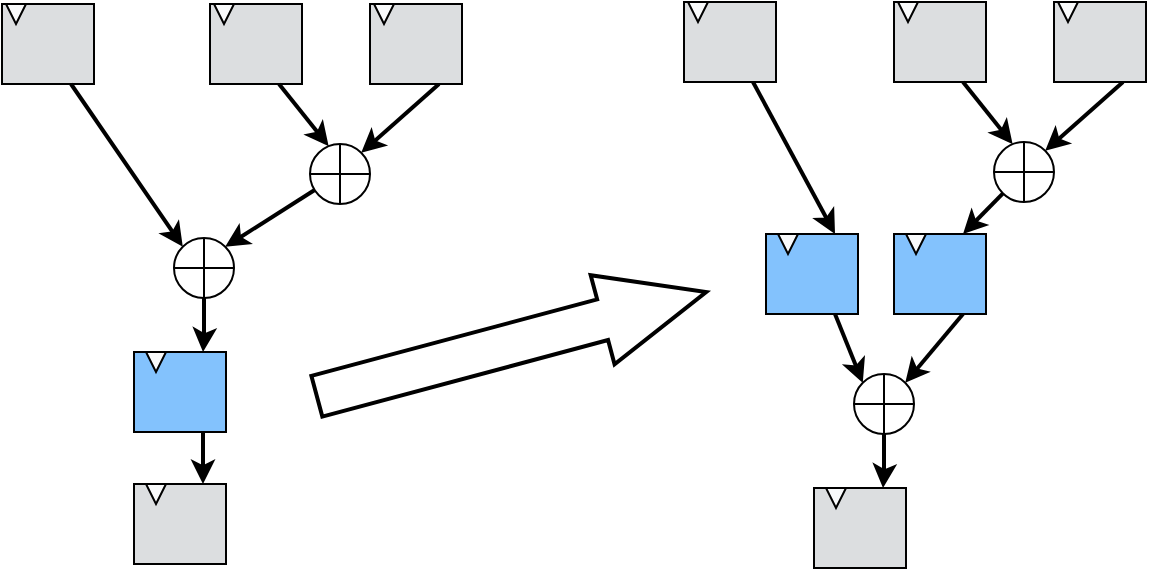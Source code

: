 <mxfile version="27.2.0">
  <diagram name="Page-1" id="GGiwzC2kcz40tZHkrUR2">
    <mxGraphModel dx="1102" dy="722" grid="1" gridSize="10" guides="1" tooltips="1" connect="1" arrows="1" fold="1" page="1" pageScale="1" pageWidth="600" pageHeight="500" math="0" shadow="0">
      <root>
        <mxCell id="0" />
        <mxCell id="1" parent="0" />
        <mxCell id="gqStxiazf_5-via12ryT-68" value="" style="shape=singleArrow;whiteSpace=wrap;html=1;arrowWidth=0.457;arrowSize=0.266;rotation=-15;strokeWidth=2;" vertex="1" parent="1">
          <mxGeometry x="179" y="182" width="201.51" height="46.12" as="geometry" />
        </mxCell>
        <mxCell id="gqStxiazf_5-via12ryT-11" style="rounded=0;orthogonalLoop=1;jettySize=auto;html=1;exitX=1;exitY=0.25;exitDx=0;exitDy=0;entryX=0;entryY=0;entryDx=0;entryDy=0;strokeWidth=2;" edge="1" parent="1" source="gqStxiazf_5-via12ryT-1" target="gqStxiazf_5-via12ryT-10">
          <mxGeometry relative="1" as="geometry" />
        </mxCell>
        <mxCell id="gqStxiazf_5-via12ryT-1" value="" style="rounded=0;whiteSpace=wrap;html=1;fillColor=light-dark(#dcdee0, #121212);container=0;rotation=90;" vertex="1" parent="1">
          <mxGeometry x="212" y="32" width="40" height="46" as="geometry" />
        </mxCell>
        <mxCell id="gqStxiazf_5-via12ryT-2" value="" style="triangle;whiteSpace=wrap;html=1;strokeWidth=1;fillColor=light-dark(#f9fafb, #1d293b);strokeColor=#000000;fontFamily=Times New Roman;container=0;rotation=90;" vertex="1" parent="1">
          <mxGeometry x="211" y="35" width="10" height="10" as="geometry" />
        </mxCell>
        <mxCell id="gqStxiazf_5-via12ryT-4" value="" style="rounded=0;whiteSpace=wrap;html=1;fillColor=light-dark(#dcdee0, #121212);container=0;rotation=90;" vertex="1" parent="1">
          <mxGeometry x="132" y="32" width="40" height="46" as="geometry" />
        </mxCell>
        <mxCell id="gqStxiazf_5-via12ryT-5" value="" style="triangle;whiteSpace=wrap;html=1;strokeWidth=1;fillColor=light-dark(#f9fafb, #1d293b);strokeColor=#000000;fontFamily=Times New Roman;container=0;rotation=90;" vertex="1" parent="1">
          <mxGeometry x="131" y="35" width="10" height="10" as="geometry" />
        </mxCell>
        <mxCell id="gqStxiazf_5-via12ryT-8" value="" style="rounded=0;whiteSpace=wrap;html=1;fillColor=light-dark(#dcdee0, #121212);container=0;rotation=90;" vertex="1" parent="1">
          <mxGeometry x="28" y="32" width="40" height="46" as="geometry" />
        </mxCell>
        <mxCell id="gqStxiazf_5-via12ryT-9" value="" style="triangle;whiteSpace=wrap;html=1;strokeWidth=1;fillColor=light-dark(#f9fafb, #1d293b);strokeColor=#000000;fontFamily=Times New Roman;container=0;rotation=90;" vertex="1" parent="1">
          <mxGeometry x="27" y="35" width="10" height="10" as="geometry" />
        </mxCell>
        <mxCell id="gqStxiazf_5-via12ryT-14" style="rounded=0;orthogonalLoop=1;jettySize=auto;html=1;entryX=0;entryY=0;entryDx=0;entryDy=0;strokeWidth=2;" edge="1" parent="1" source="gqStxiazf_5-via12ryT-10" target="gqStxiazf_5-via12ryT-13">
          <mxGeometry relative="1" as="geometry" />
        </mxCell>
        <mxCell id="gqStxiazf_5-via12ryT-10" value="" style="shape=orEllipse;perimeter=ellipsePerimeter;whiteSpace=wrap;html=1;backgroundOutline=1;rotation=90;" vertex="1" parent="1">
          <mxGeometry x="179" y="105" width="30" height="30" as="geometry" />
        </mxCell>
        <mxCell id="gqStxiazf_5-via12ryT-12" style="rounded=0;orthogonalLoop=1;jettySize=auto;html=1;exitX=1;exitY=0.25;exitDx=0;exitDy=0;entryX=0.037;entryY=0.689;entryDx=0;entryDy=0;entryPerimeter=0;strokeWidth=2;" edge="1" parent="1" source="gqStxiazf_5-via12ryT-4" target="gqStxiazf_5-via12ryT-10">
          <mxGeometry relative="1" as="geometry" />
        </mxCell>
        <mxCell id="gqStxiazf_5-via12ryT-18" style="edgeStyle=orthogonalEdgeStyle;rounded=0;orthogonalLoop=1;jettySize=auto;html=1;entryX=0;entryY=0.25;entryDx=0;entryDy=0;strokeWidth=2;" edge="1" parent="1" source="gqStxiazf_5-via12ryT-13" target="gqStxiazf_5-via12ryT-16">
          <mxGeometry relative="1" as="geometry">
            <mxPoint x="126" y="212" as="targetPoint" />
          </mxGeometry>
        </mxCell>
        <mxCell id="gqStxiazf_5-via12ryT-13" value="" style="shape=orEllipse;perimeter=ellipsePerimeter;whiteSpace=wrap;html=1;backgroundOutline=1;rotation=90;" vertex="1" parent="1">
          <mxGeometry x="111" y="152" width="30" height="30" as="geometry" />
        </mxCell>
        <mxCell id="gqStxiazf_5-via12ryT-15" style="rounded=0;orthogonalLoop=1;jettySize=auto;html=1;exitX=1;exitY=0.25;exitDx=0;exitDy=0;entryX=0;entryY=1;entryDx=0;entryDy=0;strokeWidth=2;" edge="1" parent="1" source="gqStxiazf_5-via12ryT-8" target="gqStxiazf_5-via12ryT-13">
          <mxGeometry relative="1" as="geometry" />
        </mxCell>
        <mxCell id="gqStxiazf_5-via12ryT-23" style="edgeStyle=orthogonalEdgeStyle;rounded=0;orthogonalLoop=1;jettySize=auto;html=1;exitX=1;exitY=0.25;exitDx=0;exitDy=0;entryX=0;entryY=0.25;entryDx=0;entryDy=0;strokeWidth=2;" edge="1" parent="1" source="gqStxiazf_5-via12ryT-16" target="gqStxiazf_5-via12ryT-21">
          <mxGeometry relative="1" as="geometry" />
        </mxCell>
        <mxCell id="gqStxiazf_5-via12ryT-16" value="" style="rounded=0;whiteSpace=wrap;html=1;fillColor=light-dark(#83c2fd, #121212);container=0;rotation=90;" vertex="1" parent="1">
          <mxGeometry x="94" y="206" width="40" height="46" as="geometry" />
        </mxCell>
        <mxCell id="gqStxiazf_5-via12ryT-17" value="" style="triangle;whiteSpace=wrap;html=1;strokeWidth=1;fillColor=light-dark(#f9fafb, #1d293b);strokeColor=#000000;fontFamily=Times New Roman;container=0;rotation=90;" vertex="1" parent="1">
          <mxGeometry x="97" y="209" width="10" height="10" as="geometry" />
        </mxCell>
        <mxCell id="gqStxiazf_5-via12ryT-21" value="" style="rounded=0;whiteSpace=wrap;html=1;fillColor=light-dark(#dcdee0, #121212);container=0;rotation=90;" vertex="1" parent="1">
          <mxGeometry x="94" y="272" width="40" height="46" as="geometry" />
        </mxCell>
        <mxCell id="gqStxiazf_5-via12ryT-22" value="" style="triangle;whiteSpace=wrap;html=1;strokeWidth=1;fillColor=light-dark(#f9fafb, #1d293b);strokeColor=#000000;fontFamily=Times New Roman;container=0;rotation=90;" vertex="1" parent="1">
          <mxGeometry x="97" y="275" width="10" height="10" as="geometry" />
        </mxCell>
        <mxCell id="gqStxiazf_5-via12ryT-42" style="rounded=0;orthogonalLoop=1;jettySize=auto;html=1;exitX=1;exitY=0.25;exitDx=0;exitDy=0;entryX=0;entryY=0;entryDx=0;entryDy=0;strokeWidth=2;" edge="1" parent="1" source="gqStxiazf_5-via12ryT-43" target="gqStxiazf_5-via12ryT-50">
          <mxGeometry relative="1" as="geometry" />
        </mxCell>
        <mxCell id="gqStxiazf_5-via12ryT-43" value="" style="rounded=0;whiteSpace=wrap;html=1;fillColor=light-dark(#dcdee0, #121212);container=0;rotation=90;" vertex="1" parent="1">
          <mxGeometry x="554" y="31" width="40" height="46" as="geometry" />
        </mxCell>
        <mxCell id="gqStxiazf_5-via12ryT-44" value="" style="triangle;whiteSpace=wrap;html=1;strokeWidth=1;fillColor=light-dark(#f9fafb, #1d293b);strokeColor=#000000;fontFamily=Times New Roman;container=0;rotation=90;" vertex="1" parent="1">
          <mxGeometry x="553" y="34" width="10" height="10" as="geometry" />
        </mxCell>
        <mxCell id="gqStxiazf_5-via12ryT-45" value="" style="rounded=0;whiteSpace=wrap;html=1;fillColor=light-dark(#dcdee0, #121212);container=0;rotation=90;" vertex="1" parent="1">
          <mxGeometry x="474" y="31" width="40" height="46" as="geometry" />
        </mxCell>
        <mxCell id="gqStxiazf_5-via12ryT-46" value="" style="triangle;whiteSpace=wrap;html=1;strokeWidth=1;fillColor=light-dark(#f9fafb, #1d293b);strokeColor=#000000;fontFamily=Times New Roman;container=0;rotation=90;" vertex="1" parent="1">
          <mxGeometry x="473" y="34" width="10" height="10" as="geometry" />
        </mxCell>
        <mxCell id="gqStxiazf_5-via12ryT-47" value="" style="rounded=0;whiteSpace=wrap;html=1;fillColor=light-dark(#dcdee0, #121212);container=0;rotation=90;" vertex="1" parent="1">
          <mxGeometry x="369" y="31" width="40" height="46" as="geometry" />
        </mxCell>
        <mxCell id="gqStxiazf_5-via12ryT-48" value="" style="triangle;whiteSpace=wrap;html=1;strokeWidth=1;fillColor=light-dark(#f9fafb, #1d293b);strokeColor=#000000;fontFamily=Times New Roman;container=0;rotation=90;" vertex="1" parent="1">
          <mxGeometry x="368" y="34" width="10" height="10" as="geometry" />
        </mxCell>
        <mxCell id="gqStxiazf_5-via12ryT-49" style="rounded=0;orthogonalLoop=1;jettySize=auto;html=1;entryX=0;entryY=0.25;entryDx=0;entryDy=0;strokeWidth=2;" edge="1" parent="1" source="gqStxiazf_5-via12ryT-50" target="gqStxiazf_5-via12ryT-61">
          <mxGeometry relative="1" as="geometry">
            <mxPoint x="497" y="140" as="targetPoint" />
          </mxGeometry>
        </mxCell>
        <mxCell id="gqStxiazf_5-via12ryT-50" value="" style="shape=orEllipse;perimeter=ellipsePerimeter;whiteSpace=wrap;html=1;backgroundOutline=1;rotation=90;" vertex="1" parent="1">
          <mxGeometry x="521" y="104" width="30" height="30" as="geometry" />
        </mxCell>
        <mxCell id="gqStxiazf_5-via12ryT-51" style="rounded=0;orthogonalLoop=1;jettySize=auto;html=1;exitX=1;exitY=0.25;exitDx=0;exitDy=0;entryX=0.037;entryY=0.689;entryDx=0;entryDy=0;entryPerimeter=0;strokeWidth=2;" edge="1" parent="1" source="gqStxiazf_5-via12ryT-45" target="gqStxiazf_5-via12ryT-50">
          <mxGeometry relative="1" as="geometry" />
        </mxCell>
        <mxCell id="gqStxiazf_5-via12ryT-52" style="edgeStyle=orthogonalEdgeStyle;rounded=0;orthogonalLoop=1;jettySize=auto;html=1;entryX=0;entryY=0.25;entryDx=0;entryDy=0;strokeWidth=2;" edge="1" parent="1" source="gqStxiazf_5-via12ryT-53" target="gqStxiazf_5-via12ryT-56">
          <mxGeometry relative="1" as="geometry">
            <mxPoint x="465" y="280" as="targetPoint" />
          </mxGeometry>
        </mxCell>
        <mxCell id="gqStxiazf_5-via12ryT-53" value="" style="shape=orEllipse;perimeter=ellipsePerimeter;whiteSpace=wrap;html=1;backgroundOutline=1;rotation=90;" vertex="1" parent="1">
          <mxGeometry x="451" y="220" width="30" height="30" as="geometry" />
        </mxCell>
        <mxCell id="gqStxiazf_5-via12ryT-54" style="rounded=0;orthogonalLoop=1;jettySize=auto;html=1;exitX=1;exitY=0.25;exitDx=0;exitDy=0;entryX=0;entryY=0.25;entryDx=0;entryDy=0;strokeWidth=2;" edge="1" parent="1" source="gqStxiazf_5-via12ryT-47" target="gqStxiazf_5-via12ryT-64">
          <mxGeometry relative="1" as="geometry">
            <mxPoint x="457" y="140" as="targetPoint" />
          </mxGeometry>
        </mxCell>
        <mxCell id="gqStxiazf_5-via12ryT-56" value="" style="rounded=0;whiteSpace=wrap;html=1;fillColor=light-dark(#dcdee0, #121212);container=0;rotation=90;" vertex="1" parent="1">
          <mxGeometry x="434" y="274" width="40" height="46" as="geometry" />
        </mxCell>
        <mxCell id="gqStxiazf_5-via12ryT-57" value="" style="triangle;whiteSpace=wrap;html=1;strokeWidth=1;fillColor=light-dark(#f9fafb, #1d293b);strokeColor=#000000;fontFamily=Times New Roman;container=0;rotation=90;" vertex="1" parent="1">
          <mxGeometry x="437" y="277" width="10" height="10" as="geometry" />
        </mxCell>
        <mxCell id="gqStxiazf_5-via12ryT-66" style="rounded=0;orthogonalLoop=1;jettySize=auto;html=1;exitX=1;exitY=0.25;exitDx=0;exitDy=0;entryX=0;entryY=0;entryDx=0;entryDy=0;strokeWidth=2;" edge="1" parent="1" source="gqStxiazf_5-via12ryT-61" target="gqStxiazf_5-via12ryT-53">
          <mxGeometry relative="1" as="geometry" />
        </mxCell>
        <mxCell id="gqStxiazf_5-via12ryT-61" value="" style="rounded=0;whiteSpace=wrap;html=1;fillColor=light-dark(#83c2fd, #121212);container=0;rotation=90;" vertex="1" parent="1">
          <mxGeometry x="474" y="147" width="40" height="46" as="geometry" />
        </mxCell>
        <mxCell id="gqStxiazf_5-via12ryT-62" value="" style="triangle;whiteSpace=wrap;html=1;strokeWidth=1;fillColor=light-dark(#f9fafb, #1d293b);strokeColor=#000000;fontFamily=Times New Roman;container=0;rotation=90;" vertex="1" parent="1">
          <mxGeometry x="477" y="150" width="10" height="10" as="geometry" />
        </mxCell>
        <mxCell id="gqStxiazf_5-via12ryT-67" style="rounded=0;orthogonalLoop=1;jettySize=auto;html=1;exitX=1;exitY=0.25;exitDx=0;exitDy=0;entryX=0;entryY=1;entryDx=0;entryDy=0;strokeWidth=2;" edge="1" parent="1" source="gqStxiazf_5-via12ryT-64" target="gqStxiazf_5-via12ryT-53">
          <mxGeometry relative="1" as="geometry" />
        </mxCell>
        <mxCell id="gqStxiazf_5-via12ryT-64" value="" style="rounded=0;whiteSpace=wrap;html=1;fillColor=light-dark(#83c2fd, #121212);container=0;rotation=90;" vertex="1" parent="1">
          <mxGeometry x="410" y="147" width="40" height="46" as="geometry" />
        </mxCell>
        <mxCell id="gqStxiazf_5-via12ryT-65" value="" style="triangle;whiteSpace=wrap;html=1;strokeWidth=1;fillColor=light-dark(#f9fafb, #1d293b);strokeColor=#000000;fontFamily=Times New Roman;container=0;rotation=90;" vertex="1" parent="1">
          <mxGeometry x="413" y="150" width="10" height="10" as="geometry" />
        </mxCell>
      </root>
    </mxGraphModel>
  </diagram>
</mxfile>
